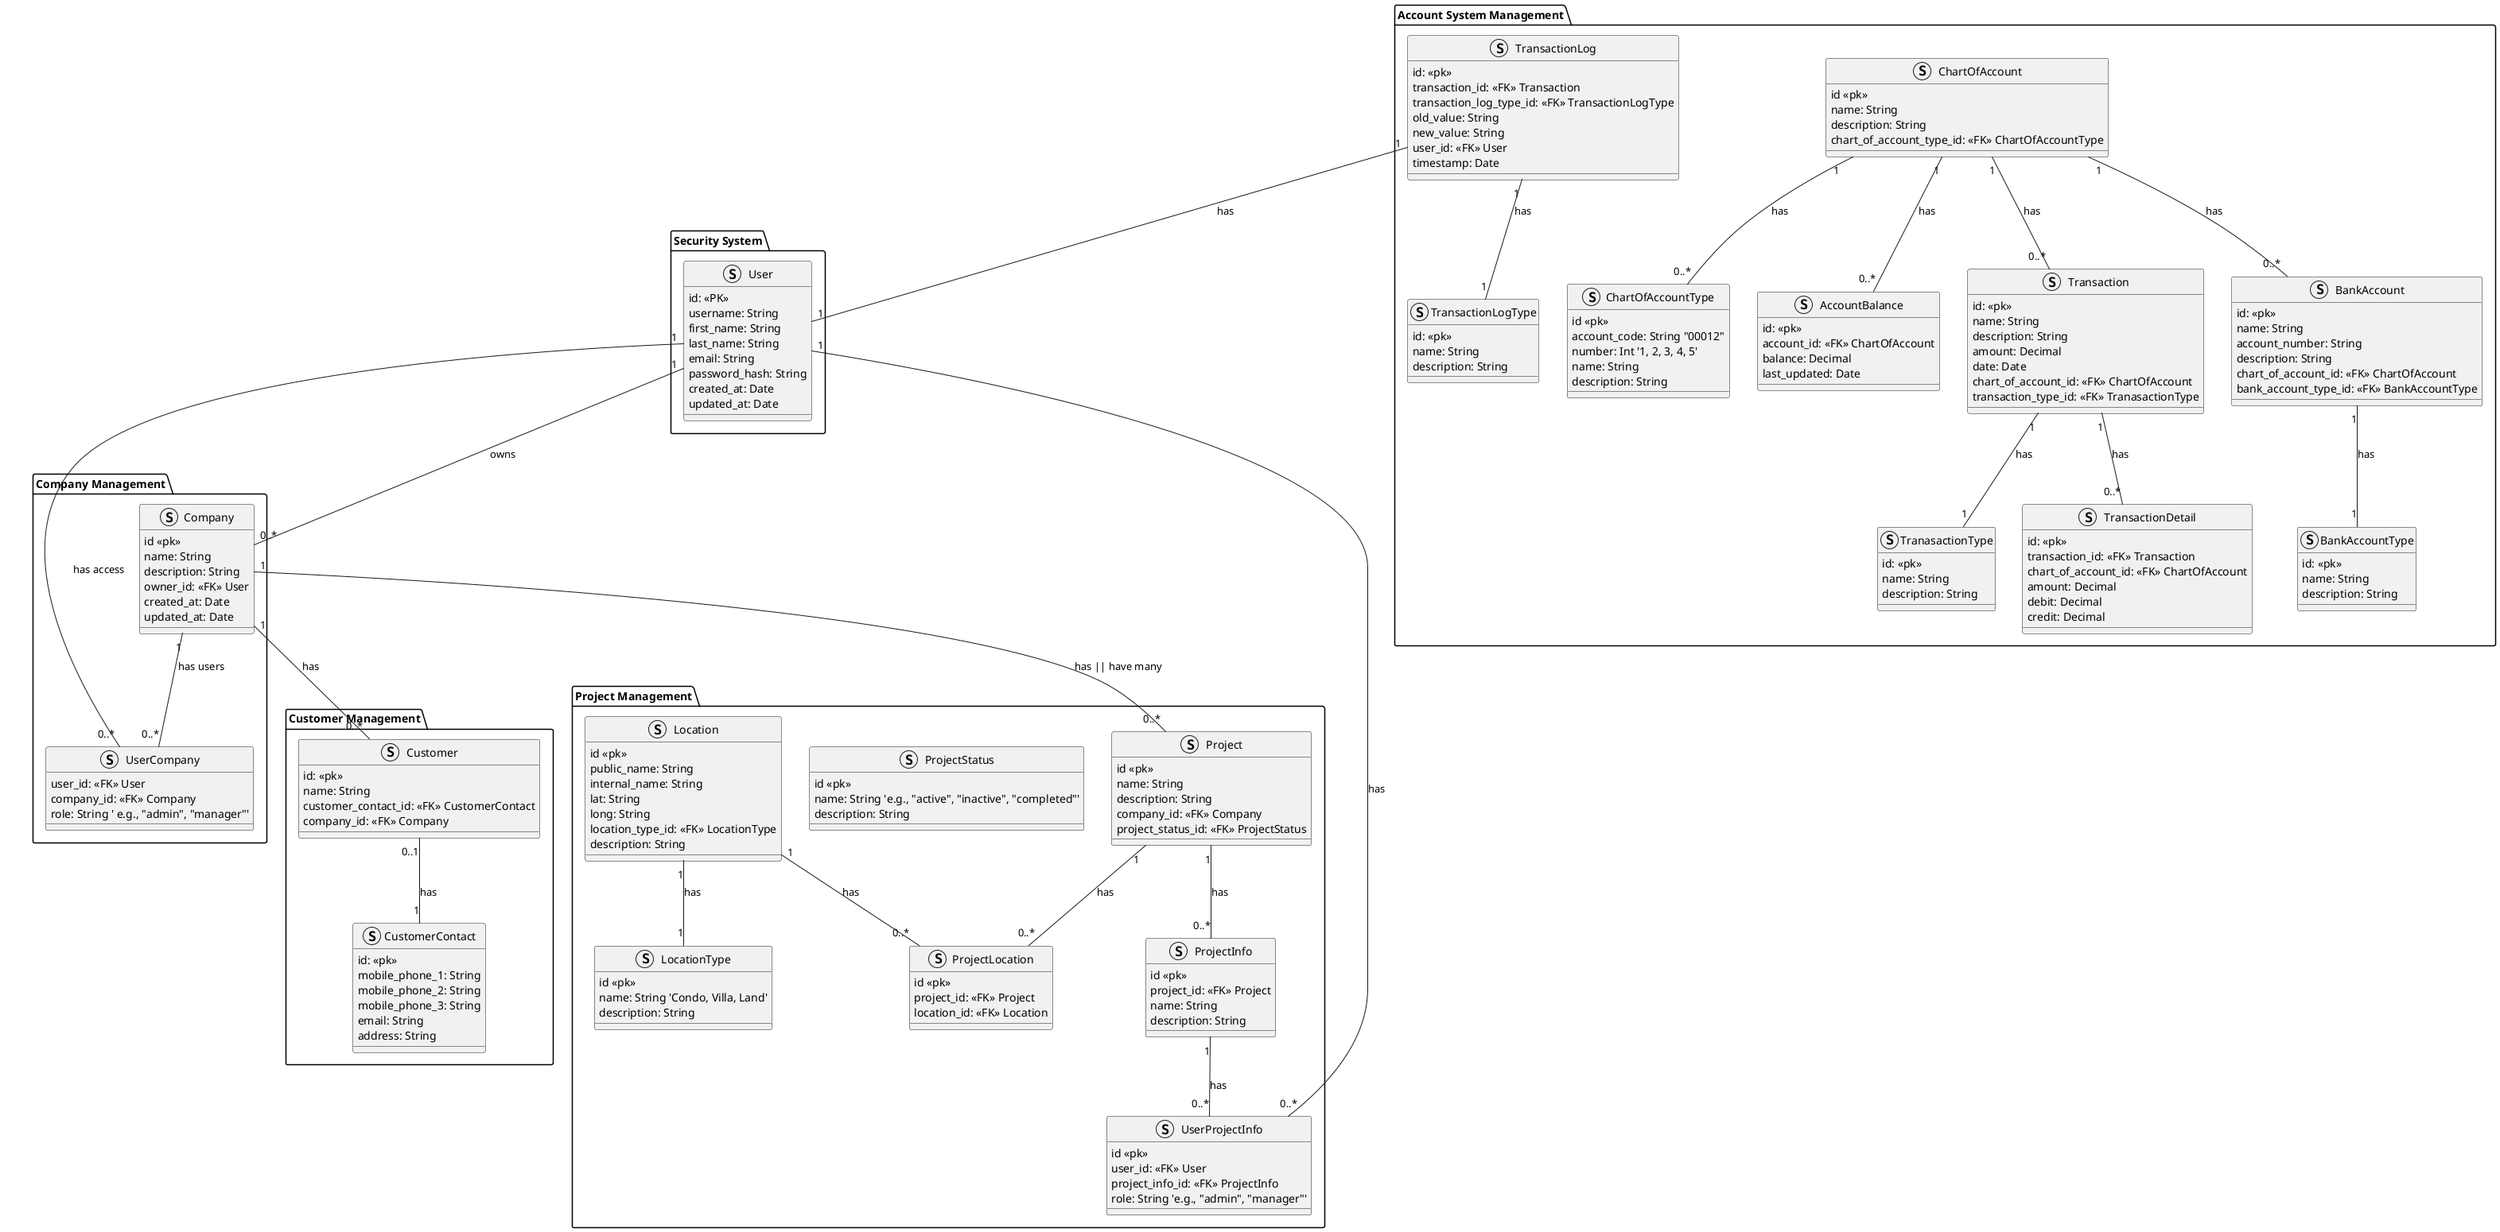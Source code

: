 ' Rule 1: All Atributes are private
' Rule 2: table name is CamelCase
' Rule 3: table name is singular
' Rule 4: properties are snake_case
' Rule 5: no access podifier is used
@startuml name Database Schema
package "Security System" {
    
    Struct User {
    id: <<PK>> 
    username: String
    first_name: String
    last_name: String
    email: String
    password_hash: String
    created_at: Date
    updated_at: Date
    }
}

package "Company Management" {
    
    Struct Company {
    id <<pk>>
    name: String
    description: String
    owner_id: <<FK>> User
    created_at: Date
    updated_at: Date
    }
    Struct UserCompany {
        user_id: <<FK>> User
        company_id: <<FK>> Company
        role: String ' e.g., "admin", "manager"'
    }
}

package "Project Management" {
    
    Struct Project {
    id <<pk>>
    name: String
    description: String
    company_id: <<FK>> Company
    project_status_id: <<FK>> ProjectStatus
    
    }

    Struct ProjectStatus {
        id <<pk>>
        name: String 'e.g., "active", "inactive", "completed"'
        description: String
    }

    Struct Location {
        id <<pk>>
        public_name: String
        internal_name: String
        lat: String
        long: String
        location_type_id: <<FK>> LocationType
        description: String
        
    }

    Struct ProjectLocation {
        id <<pk>>
        project_id: <<FK>> Project
        location_id: <<FK>> Location
    }

    Struct LocationType {
        id <<pk>>
        name: String 'Condo, Villa, Land'
        description: String
    }

    Struct ProjectInfo{
        id <<pk>>
        project_id: <<FK>> Project
        name: String
        description: String
        
    }

    Struct UserProjectInfo {
        id <<pk>>
        user_id: <<FK>> User
        project_info_id: <<FK>> ProjectInfo
        role: String 'e.g., "admin", "manager"'
    }
}

package "Account System Management" {

    
    Struct ChartOfAccount {
        id <<pk>>
        name: String
        description: String
        chart_of_account_type_id: <<FK>> ChartOfAccountType
        
    }
    '  ABCDE assest debt equity income expense'
    Struct ChartOfAccountType {
        id <<pk>>
        account_code: String "00012"
        number: Int '1, 2, 3, 4, 5'
        name: String
        description: String
    }
    Struct AccountBalance {
        id: <<pk>>
        account_id: <<FK>> ChartOfAccount
        balance: Decimal
        last_updated: Date
    }

    Struct Transaction {
        id: <<pk>>
        name: String
        description: String
        amount: Decimal
        date: Date
        chart_of_account_id: <<FK>> ChartOfAccount
        transaction_type_id: <<FK>> TranasactionType
    }

    Struct TranasactionType {
        id: <<pk>>
        name: String
        description: String
    }

    Struct TransactionDetail {
        id: <<pk>>
        transaction_id: <<FK>> Transaction
        chart_of_account_id: <<FK>> ChartOfAccount
        amount: Decimal
        debit: Decimal
        credit: Decimal
    }
    

    Struct BankAccount {
        id: <<pk>>
        name: String
        account_number: String
        description: String
        chart_of_account_id: <<FK>> ChartOfAccount
        bank_account_type_id: <<FK>> BankAccountType
    }

    Struct BankAccountType{
        id: <<pk>>
        name: String
        description: String
    }

    


    Struct TransactionLog {
        id: <<pk>>
        transaction_id: <<FK>> Transaction
        transaction_log_type_id: <<FK>> TransactionLogType
        old_value: String
        new_value: String
        user_id: <<FK>> User
        timestamp: Date
    }

    ' Created, Updated, Deleted '
    Struct TransactionLogType {
        id: <<pk>>
        name: String
        description: String
    }
    

}


package "Customer Management" {
    Struct Customer {
        id: <<pk>>
        name: String
        customer_contact_id: <<FK>> CustomerContact
        company_id: <<FK>> Company
        
    }

    Struct CustomerContact {
        id: <<pk>>
        mobile_phone_1: String
        mobile_phone_2: String
        mobile_phone_3: String
        email: String
        address: String
        
    }
}











User "1" -- "0..*" UserCompany : "has access"
User "1" -- "0..*" Company : "owns"
Company "1" -- "0..*" UserCompany : "has users"
Company "1" -- "0..*" Customer: "has"
Customer "0..1" -- "1" CustomerContact: "has"
Company "1" -- "0..*" Project : "has || have many"
Project "1" -- "0..*" ProjectLocation : "has"
Location "1" -- "0..*" ProjectLocation : "has"
Project "1" -- "0..*" ProjectInfo : "has"
User "1" -- "0..*" UserProjectInfo : "has"
ProjectInfo "1" -- "0..*" UserProjectInfo : "has"
Location "1" -- "1" LocationType : "has"
BankAccount "1" -- "1" BankAccountType : "has"
ChartOfAccount "1" -- "0..*" BankAccount : "has"
ChartOfAccount "1" -- "0..*" AccountBalance : "has"
ChartOfAccount "1" -- "0..*" Transaction : "has"
ChartOfAccount "1" -- "0..*" ChartOfAccountType : "has"
Transaction "1" -- "0..*" TransactionDetail : "has"
Transaction "1" -- "1" TranasactionType : "has"
TransactionLog "1" -- "1" User : "has"
TransactionLog "1" -- "1" TransactionLogType: "has"
@enduml
